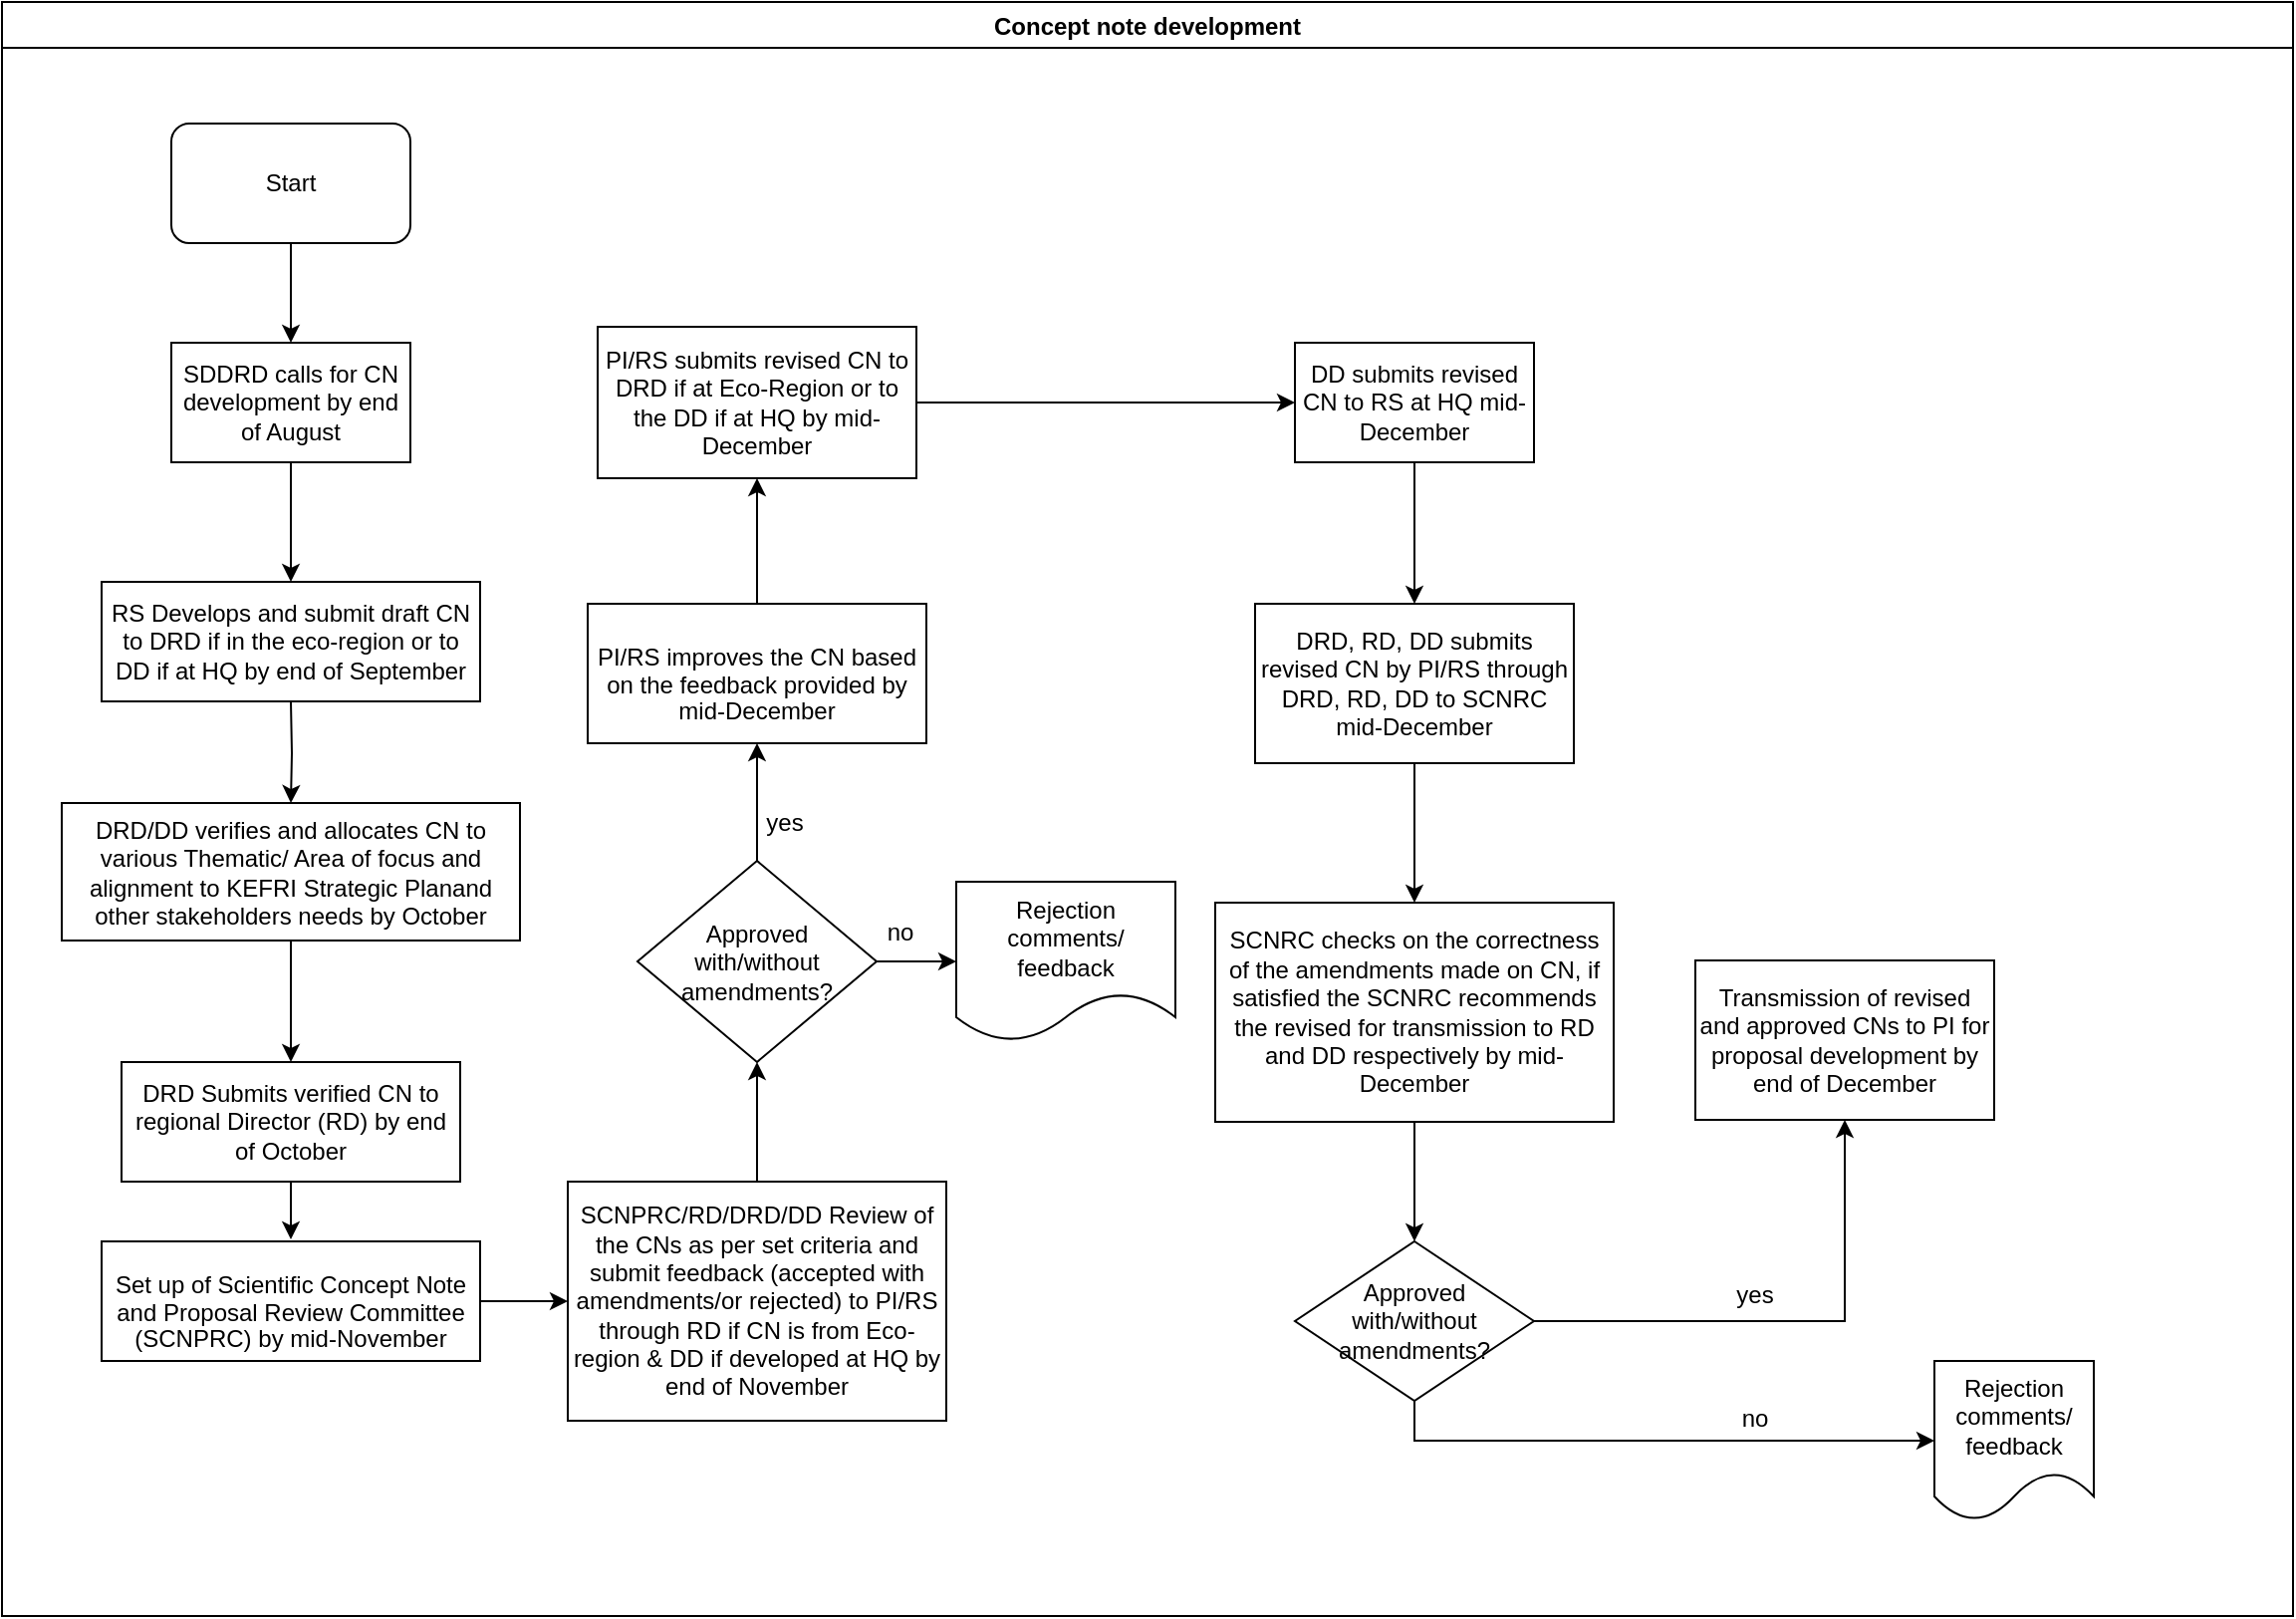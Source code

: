 <mxfile version="14.2.7" type="github">
  <diagram id="6g9CYFeaIedKOHrS-u5r" name="Page-1">
    <mxGraphModel dx="1038" dy="547" grid="1" gridSize="10" guides="1" tooltips="1" connect="1" arrows="1" fold="1" page="1" pageScale="1" pageWidth="1169" pageHeight="827" math="0" shadow="0">
      <root>
        <mxCell id="0" />
        <mxCell id="1" parent="0" />
        <mxCell id="Q0Rn-usG1npKYPO_bdDH-1" value="Concept note development" style="swimlane;startSize=23;" vertex="1" parent="1">
          <mxGeometry x="10" y="9" width="1150" height="810" as="geometry" />
        </mxCell>
        <mxCell id="Q0Rn-usG1npKYPO_bdDH-2" value="Start" style="rounded=1;whiteSpace=wrap;html=1;" vertex="1" parent="Q0Rn-usG1npKYPO_bdDH-1">
          <mxGeometry x="85" y="61" width="120" height="60" as="geometry" />
        </mxCell>
        <mxCell id="Q0Rn-usG1npKYPO_bdDH-4" value="" style="edgeStyle=orthogonalEdgeStyle;rounded=0;orthogonalLoop=1;jettySize=auto;html=1;" edge="1" parent="Q0Rn-usG1npKYPO_bdDH-1" source="Q0Rn-usG1npKYPO_bdDH-2">
          <mxGeometry relative="1" as="geometry">
            <mxPoint x="145" y="171" as="targetPoint" />
          </mxGeometry>
        </mxCell>
        <mxCell id="Q0Rn-usG1npKYPO_bdDH-6" value="" style="edgeStyle=orthogonalEdgeStyle;rounded=0;orthogonalLoop=1;jettySize=auto;html=1;" edge="1" parent="Q0Rn-usG1npKYPO_bdDH-1">
          <mxGeometry relative="1" as="geometry">
            <mxPoint x="145" y="231" as="sourcePoint" />
            <mxPoint x="145" y="291" as="targetPoint" />
          </mxGeometry>
        </mxCell>
        <mxCell id="Q0Rn-usG1npKYPO_bdDH-8" value="" style="edgeStyle=orthogonalEdgeStyle;rounded=0;orthogonalLoop=1;jettySize=auto;html=1;entryX=0.5;entryY=0;entryDx=0;entryDy=0;" edge="1" parent="Q0Rn-usG1npKYPO_bdDH-1" target="Q0Rn-usG1npKYPO_bdDH-15">
          <mxGeometry relative="1" as="geometry">
            <mxPoint x="145" y="351" as="sourcePoint" />
            <mxPoint x="145" y="401" as="targetPoint" />
          </mxGeometry>
        </mxCell>
        <mxCell id="Q0Rn-usG1npKYPO_bdDH-10" value="" style="edgeStyle=orthogonalEdgeStyle;rounded=0;orthogonalLoop=1;jettySize=auto;html=1;exitX=0.5;exitY=1;exitDx=0;exitDy=0;entryX=0.5;entryY=0;entryDx=0;entryDy=0;" edge="1" parent="Q0Rn-usG1npKYPO_bdDH-1" source="Q0Rn-usG1npKYPO_bdDH-15" target="Q0Rn-usG1npKYPO_bdDH-16">
          <mxGeometry relative="1" as="geometry">
            <mxPoint x="145" y="481" as="sourcePoint" />
            <mxPoint x="145" y="531" as="targetPoint" />
          </mxGeometry>
        </mxCell>
        <mxCell id="Q0Rn-usG1npKYPO_bdDH-12" value="" style="edgeStyle=orthogonalEdgeStyle;rounded=0;orthogonalLoop=1;jettySize=auto;html=1;" edge="1" parent="Q0Rn-usG1npKYPO_bdDH-1">
          <mxGeometry relative="1" as="geometry">
            <mxPoint x="145" y="571" as="sourcePoint" />
            <mxPoint x="145" y="621" as="targetPoint" />
          </mxGeometry>
        </mxCell>
        <mxCell id="Q0Rn-usG1npKYPO_bdDH-13" value="SDDRD calls for CN development by end of August" style="rounded=0;whiteSpace=wrap;html=1;" vertex="1" parent="Q0Rn-usG1npKYPO_bdDH-1">
          <mxGeometry x="85" y="171" width="120" height="60" as="geometry" />
        </mxCell>
        <mxCell id="Q0Rn-usG1npKYPO_bdDH-14" value="RS Develops and submit draft CN to DRD if in the eco-region or to DD if at HQ by end of September " style="rounded=0;whiteSpace=wrap;html=1;" vertex="1" parent="Q0Rn-usG1npKYPO_bdDH-1">
          <mxGeometry x="50" y="291" width="190" height="60" as="geometry" />
        </mxCell>
        <mxCell id="Q0Rn-usG1npKYPO_bdDH-15" value="DRD/DD verifies and allocates CN to various Thematic/ Area of focus and &lt;br/&gt;alignment to KEFRI Strategic Planand other stakeholders needs by October" style="rounded=0;whiteSpace=wrap;html=1;" vertex="1" parent="Q0Rn-usG1npKYPO_bdDH-1">
          <mxGeometry x="30" y="402" width="230" height="69" as="geometry" />
        </mxCell>
        <mxCell id="Q0Rn-usG1npKYPO_bdDH-16" value="DRD Submits verified CN to regional Director (RD) by end of October" style="rounded=0;whiteSpace=wrap;html=1;" vertex="1" parent="Q0Rn-usG1npKYPO_bdDH-1">
          <mxGeometry x="60" y="532" width="170" height="60" as="geometry" />
        </mxCell>
        <mxCell id="Q0Rn-usG1npKYPO_bdDH-17" value="&lt;p style=&quot;margin-bottom: 0in ; line-height: 115%&quot;&gt;Set up of Scientific Concept Note and Proposal Review Committee&lt;br&gt;(SCNPRC) by mid-November  &lt;br&gt;&lt;/p&gt;" style="rounded=0;whiteSpace=wrap;html=1;" vertex="1" parent="Q0Rn-usG1npKYPO_bdDH-1">
          <mxGeometry x="50" y="622" width="190" height="60" as="geometry" />
        </mxCell>
        <mxCell id="Q0Rn-usG1npKYPO_bdDH-20" value="&lt;p style=&quot;margin-bottom: 0in ; line-height: 115%&quot;&gt;PI/RS improves the CN based on the feedback provided by mid-December&lt;/p&gt;" style="whiteSpace=wrap;html=1;rounded=0;" vertex="1" parent="Q0Rn-usG1npKYPO_bdDH-1">
          <mxGeometry x="294" y="302" width="170" height="70" as="geometry" />
        </mxCell>
        <mxCell id="Q0Rn-usG1npKYPO_bdDH-22" value="&lt;div&gt;Approved&lt;/div&gt;&lt;div&gt; with/without amendments?&lt;/div&gt;" style="rhombus;whiteSpace=wrap;html=1;rounded=0;" vertex="1" parent="Q0Rn-usG1npKYPO_bdDH-1">
          <mxGeometry x="319" y="431" width="120" height="101" as="geometry" />
        </mxCell>
        <mxCell id="Q0Rn-usG1npKYPO_bdDH-25" value="" style="edgeStyle=orthogonalEdgeStyle;rounded=0;orthogonalLoop=1;jettySize=auto;html=1;entryX=0.5;entryY=1;entryDx=0;entryDy=0;" edge="1" parent="Q0Rn-usG1npKYPO_bdDH-1" source="Q0Rn-usG1npKYPO_bdDH-22" target="Q0Rn-usG1npKYPO_bdDH-20">
          <mxGeometry relative="1" as="geometry">
            <mxPoint x="379" y="362" as="targetPoint" />
          </mxGeometry>
        </mxCell>
        <mxCell id="Q0Rn-usG1npKYPO_bdDH-28" value="yes" style="text;html=1;strokeColor=none;fillColor=none;align=center;verticalAlign=middle;whiteSpace=wrap;rounded=0;" vertex="1" parent="Q0Rn-usG1npKYPO_bdDH-1">
          <mxGeometry x="373" y="402" width="40" height="20" as="geometry" />
        </mxCell>
        <mxCell id="Q0Rn-usG1npKYPO_bdDH-29" value="no" style="text;html=1;strokeColor=none;fillColor=none;align=center;verticalAlign=middle;whiteSpace=wrap;rounded=0;" vertex="1" parent="Q0Rn-usG1npKYPO_bdDH-1">
          <mxGeometry x="431" y="457" width="40" height="20" as="geometry" />
        </mxCell>
        <mxCell id="Q0Rn-usG1npKYPO_bdDH-34" value="PI/RS submits revised CN to DRD if at Eco-Region or to the DD if at HQ by mid-December" style="whiteSpace=wrap;html=1;rounded=0;" vertex="1" parent="Q0Rn-usG1npKYPO_bdDH-1">
          <mxGeometry x="299" y="163" width="160" height="76" as="geometry" />
        </mxCell>
        <mxCell id="Q0Rn-usG1npKYPO_bdDH-35" value="" style="edgeStyle=orthogonalEdgeStyle;rounded=0;orthogonalLoop=1;jettySize=auto;html=1;" edge="1" parent="Q0Rn-usG1npKYPO_bdDH-1" source="Q0Rn-usG1npKYPO_bdDH-20" target="Q0Rn-usG1npKYPO_bdDH-34">
          <mxGeometry relative="1" as="geometry" />
        </mxCell>
        <mxCell id="Q0Rn-usG1npKYPO_bdDH-36" value="DD submits revised CN to RS at HQ mid-December" style="whiteSpace=wrap;html=1;rounded=0;" vertex="1" parent="Q0Rn-usG1npKYPO_bdDH-1">
          <mxGeometry x="649" y="171" width="120" height="60" as="geometry" />
        </mxCell>
        <mxCell id="Q0Rn-usG1npKYPO_bdDH-37" value="" style="edgeStyle=orthogonalEdgeStyle;rounded=0;orthogonalLoop=1;jettySize=auto;html=1;" edge="1" parent="Q0Rn-usG1npKYPO_bdDH-1" source="Q0Rn-usG1npKYPO_bdDH-34" target="Q0Rn-usG1npKYPO_bdDH-36">
          <mxGeometry relative="1" as="geometry" />
        </mxCell>
        <mxCell id="Q0Rn-usG1npKYPO_bdDH-38" value="DRD, RD, DD submits revised CN by PI/RS through DRD, RD, DD to SCNRC mid-December" style="whiteSpace=wrap;html=1;rounded=0;" vertex="1" parent="Q0Rn-usG1npKYPO_bdDH-1">
          <mxGeometry x="629" y="302" width="160" height="80" as="geometry" />
        </mxCell>
        <mxCell id="Q0Rn-usG1npKYPO_bdDH-39" value="" style="edgeStyle=orthogonalEdgeStyle;rounded=0;orthogonalLoop=1;jettySize=auto;html=1;" edge="1" parent="Q0Rn-usG1npKYPO_bdDH-1" source="Q0Rn-usG1npKYPO_bdDH-36" target="Q0Rn-usG1npKYPO_bdDH-38">
          <mxGeometry relative="1" as="geometry" />
        </mxCell>
        <mxCell id="Q0Rn-usG1npKYPO_bdDH-40" value="SCNRC checks on the correctness of the amendments made on CN, if satisfied the SCNRC recommends the revised for transmission to RD and DD respectively by mid-December" style="whiteSpace=wrap;html=1;rounded=0;" vertex="1" parent="Q0Rn-usG1npKYPO_bdDH-1">
          <mxGeometry x="609" y="452" width="200" height="110" as="geometry" />
        </mxCell>
        <mxCell id="Q0Rn-usG1npKYPO_bdDH-41" value="" style="edgeStyle=orthogonalEdgeStyle;rounded=0;orthogonalLoop=1;jettySize=auto;html=1;" edge="1" parent="Q0Rn-usG1npKYPO_bdDH-1" source="Q0Rn-usG1npKYPO_bdDH-38" target="Q0Rn-usG1npKYPO_bdDH-40">
          <mxGeometry relative="1" as="geometry" />
        </mxCell>
        <mxCell id="Q0Rn-usG1npKYPO_bdDH-42" value="&lt;div&gt;Approved&lt;/div&gt;&lt;div&gt; with/without amendments?&lt;/div&gt;" style="rhombus;whiteSpace=wrap;html=1;rounded=0;" vertex="1" parent="Q0Rn-usG1npKYPO_bdDH-1">
          <mxGeometry x="649" y="622" width="120" height="80" as="geometry" />
        </mxCell>
        <mxCell id="Q0Rn-usG1npKYPO_bdDH-43" value="" style="edgeStyle=orthogonalEdgeStyle;rounded=0;orthogonalLoop=1;jettySize=auto;html=1;" edge="1" parent="Q0Rn-usG1npKYPO_bdDH-1" source="Q0Rn-usG1npKYPO_bdDH-40" target="Q0Rn-usG1npKYPO_bdDH-42">
          <mxGeometry relative="1" as="geometry" />
        </mxCell>
        <mxCell id="Q0Rn-usG1npKYPO_bdDH-30" value="Rejection comments/ feedback" style="shape=document;whiteSpace=wrap;html=1;boundedLbl=1;rounded=0;" vertex="1" parent="Q0Rn-usG1npKYPO_bdDH-1">
          <mxGeometry x="479" y="441.5" width="110" height="80" as="geometry" />
        </mxCell>
        <mxCell id="Q0Rn-usG1npKYPO_bdDH-31" value="" style="edgeStyle=orthogonalEdgeStyle;rounded=0;orthogonalLoop=1;jettySize=auto;html=1;" edge="1" parent="Q0Rn-usG1npKYPO_bdDH-1" source="Q0Rn-usG1npKYPO_bdDH-22" target="Q0Rn-usG1npKYPO_bdDH-30">
          <mxGeometry relative="1" as="geometry" />
        </mxCell>
        <mxCell id="Q0Rn-usG1npKYPO_bdDH-44" value="Rejection comments/ feedback" style="shape=document;whiteSpace=wrap;html=1;boundedLbl=1;rounded=0;" vertex="1" parent="Q0Rn-usG1npKYPO_bdDH-1">
          <mxGeometry x="970" y="682" width="80" height="80" as="geometry" />
        </mxCell>
        <mxCell id="Q0Rn-usG1npKYPO_bdDH-45" value="" style="edgeStyle=orthogonalEdgeStyle;rounded=0;orthogonalLoop=1;jettySize=auto;html=1;exitX=0.5;exitY=1;exitDx=0;exitDy=0;entryX=0;entryY=0.5;entryDx=0;entryDy=0;" edge="1" parent="Q0Rn-usG1npKYPO_bdDH-1" source="Q0Rn-usG1npKYPO_bdDH-42" target="Q0Rn-usG1npKYPO_bdDH-44">
          <mxGeometry relative="1" as="geometry">
            <Array as="points">
              <mxPoint x="709" y="722" />
            </Array>
          </mxGeometry>
        </mxCell>
        <mxCell id="Q0Rn-usG1npKYPO_bdDH-23" value="" style="edgeStyle=orthogonalEdgeStyle;rounded=0;orthogonalLoop=1;jettySize=auto;html=1;" edge="1" parent="1" source="Q0Rn-usG1npKYPO_bdDH-18" target="Q0Rn-usG1npKYPO_bdDH-22">
          <mxGeometry relative="1" as="geometry" />
        </mxCell>
        <mxCell id="Q0Rn-usG1npKYPO_bdDH-18" value="SCNPRC/RD/DRD/DD Review of the CNs as per set criteria and submit feedback (accepted with amendments/or rejected) to PI/RS through RD if CN is from Eco-region &amp;amp; DD if developed at HQ by end of November" style="whiteSpace=wrap;html=1;rounded=0;" vertex="1" parent="1">
          <mxGeometry x="294" y="601" width="190" height="120" as="geometry" />
        </mxCell>
        <mxCell id="Q0Rn-usG1npKYPO_bdDH-19" value="" style="edgeStyle=orthogonalEdgeStyle;rounded=0;orthogonalLoop=1;jettySize=auto;html=1;" edge="1" parent="1" source="Q0Rn-usG1npKYPO_bdDH-17" target="Q0Rn-usG1npKYPO_bdDH-18">
          <mxGeometry relative="1" as="geometry" />
        </mxCell>
        <mxCell id="Q0Rn-usG1npKYPO_bdDH-46" value="" style="edgeStyle=orthogonalEdgeStyle;rounded=0;orthogonalLoop=1;jettySize=auto;html=1;" edge="1" parent="1" source="Q0Rn-usG1npKYPO_bdDH-42" target="Q0Rn-usG1npKYPO_bdDH-47">
          <mxGeometry relative="1" as="geometry">
            <mxPoint x="890" y="520" as="targetPoint" />
          </mxGeometry>
        </mxCell>
        <mxCell id="Q0Rn-usG1npKYPO_bdDH-47" value="Transmission of revised and approved CNs to PI for proposal development by end of December" style="rounded=0;whiteSpace=wrap;html=1;" vertex="1" parent="1">
          <mxGeometry x="860" y="490" width="150" height="80" as="geometry" />
        </mxCell>
        <mxCell id="Q0Rn-usG1npKYPO_bdDH-48" value="no" style="text;html=1;strokeColor=none;fillColor=none;align=center;verticalAlign=middle;whiteSpace=wrap;rounded=0;" vertex="1" parent="1">
          <mxGeometry x="870" y="710" width="40" height="20" as="geometry" />
        </mxCell>
        <mxCell id="Q0Rn-usG1npKYPO_bdDH-49" value="yes" style="text;html=1;strokeColor=none;fillColor=none;align=center;verticalAlign=middle;whiteSpace=wrap;rounded=0;" vertex="1" parent="1">
          <mxGeometry x="870" y="648" width="40" height="20" as="geometry" />
        </mxCell>
      </root>
    </mxGraphModel>
  </diagram>
</mxfile>

